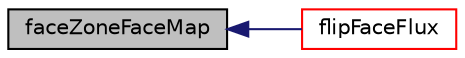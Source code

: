 digraph "faceZoneFaceMap"
{
  bgcolor="transparent";
  edge [fontname="Helvetica",fontsize="10",labelfontname="Helvetica",labelfontsize="10"];
  node [fontname="Helvetica",fontsize="10",shape=record];
  rankdir="LR";
  Node11900 [label="faceZoneFaceMap",height=0.2,width=0.4,color="black", fillcolor="grey75", style="filled", fontcolor="black"];
  Node11900 -> Node11901 [dir="back",color="midnightblue",fontsize="10",style="solid",fontname="Helvetica"];
  Node11901 [label="flipFaceFlux",height=0.2,width=0.4,color="red",URL="$a28541.html#a36bff455c4c32d8244b699fc4c9d096b",tooltip="Map of flipped face flux faces. "];
}
